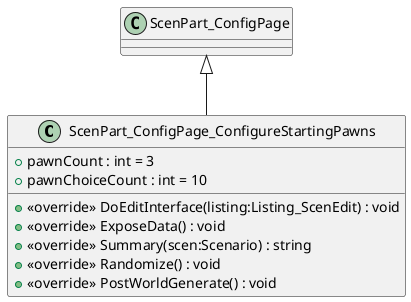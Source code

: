 @startuml
class ScenPart_ConfigPage_ConfigureStartingPawns {
    + pawnCount : int = 3
    + pawnChoiceCount : int = 10
    + <<override>> DoEditInterface(listing:Listing_ScenEdit) : void
    + <<override>> ExposeData() : void
    + <<override>> Summary(scen:Scenario) : string
    + <<override>> Randomize() : void
    + <<override>> PostWorldGenerate() : void
}
ScenPart_ConfigPage <|-- ScenPart_ConfigPage_ConfigureStartingPawns
@enduml
